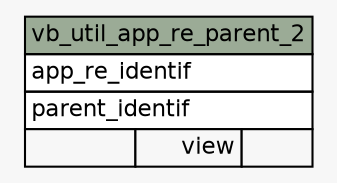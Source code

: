 // dot 2.40.1 on Linux 4.18.0-11-generic
// SchemaSpy rev Unknown
digraph "vb_util_app_re_parent_2" {
  graph [
    rankdir="RL"
    bgcolor="#f7f7f7"
    nodesep="0.18"
    ranksep="0.46"
    fontname="Helvetica"
    fontsize="11"
  ];
  node [
    fontname="Helvetica"
    fontsize="11"
    shape="plaintext"
  ];
  edge [
    arrowsize="0.8"
  ];
  "vb_util_app_re_parent_2" [
    label=<
    <TABLE BORDER="0" CELLBORDER="1" CELLSPACING="0" BGCOLOR="#ffffff">
      <TR><TD COLSPAN="3" BGCOLOR="#9bab96" ALIGN="CENTER">vb_util_app_re_parent_2</TD></TR>
      <TR><TD PORT="app_re_identif" COLSPAN="3" ALIGN="LEFT">app_re_identif</TD></TR>
      <TR><TD PORT="parent_identif" COLSPAN="3" ALIGN="LEFT">parent_identif</TD></TR>
      <TR><TD ALIGN="LEFT" BGCOLOR="#f7f7f7">  </TD><TD ALIGN="RIGHT" BGCOLOR="#f7f7f7">view</TD><TD ALIGN="RIGHT" BGCOLOR="#f7f7f7">  </TD></TR>
    </TABLE>>
    URL="tables/vb_util_app_re_parent_2.html"
    tooltip="vb_util_app_re_parent_2"
  ];
}
